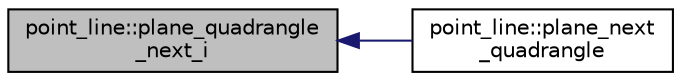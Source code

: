digraph "point_line::plane_quadrangle_next_i"
{
  edge [fontname="Helvetica",fontsize="10",labelfontname="Helvetica",labelfontsize="10"];
  node [fontname="Helvetica",fontsize="10",shape=record];
  rankdir="LR";
  Node161 [label="point_line::plane_quadrangle\l_next_i",height=0.2,width=0.4,color="black", fillcolor="grey75", style="filled", fontcolor="black"];
  Node161 -> Node162 [dir="back",color="midnightblue",fontsize="10",style="solid",fontname="Helvetica"];
  Node162 [label="point_line::plane_next\l_quadrangle",height=0.2,width=0.4,color="black", fillcolor="white", style="filled",URL="$dd/def/classpoint__line.html#a55a4dc7b433732a85d56f7370c534b90"];
}
